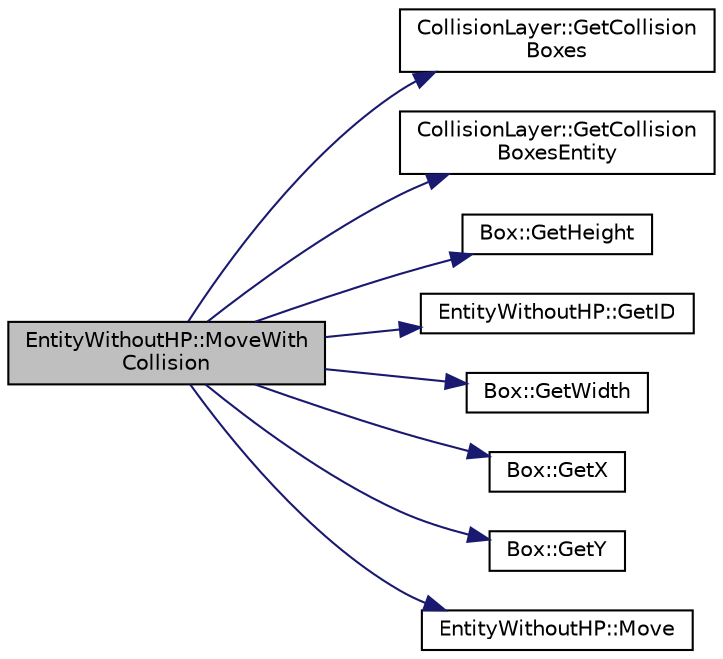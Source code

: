 digraph "EntityWithoutHP::MoveWithCollision"
{
 // LATEX_PDF_SIZE
  bgcolor="transparent";
  edge [fontname="Helvetica",fontsize="10",labelfontname="Helvetica",labelfontsize="10"];
  node [fontname="Helvetica",fontsize="10",shape=record];
  rankdir="LR";
  Node1 [label="EntityWithoutHP::MoveWith\lCollision",height=0.2,width=0.4,color="black", fillcolor="grey75", style="filled", fontcolor="black",tooltip="Déplace l'entité en vérifiant les collisions."];
  Node1 -> Node2 [color="midnightblue",fontsize="10",style="solid",fontname="Helvetica"];
  Node2 [label="CollisionLayer::GetCollision\lBoxes",height=0.2,width=0.4,color="black",URL="$classCollisionLayer.html#a620b4ce21e4699a1a067ffaa60848667",tooltip="Fonction permettant de récupérer les CollisionBox de l'objet."];
  Node1 -> Node3 [color="midnightblue",fontsize="10",style="solid",fontname="Helvetica"];
  Node3 [label="CollisionLayer::GetCollision\lBoxesEntity",height=0.2,width=0.4,color="black",URL="$classCollisionLayer.html#a88cf3f7e5b55058df61d24f199c54b5b",tooltip="Fonction permettant de récupérer les CollisionBox des entités de l'objet."];
  Node1 -> Node4 [color="midnightblue",fontsize="10",style="solid",fontname="Helvetica"];
  Node4 [label="Box::GetHeight",height=0.2,width=0.4,color="black",URL="$classBox.html#ad7d6b9ab23698fedd6637fe0a4c40fb3",tooltip="Retourne height."];
  Node1 -> Node5 [color="midnightblue",fontsize="10",style="solid",fontname="Helvetica"];
  Node5 [label="EntityWithoutHP::GetID",height=0.2,width=0.4,color="black",URL="$classEntityWithoutHP.html#a1a5d732b9f322135fbd5e5f227064b26",tooltip="Retourne l'ID de l'entité."];
  Node1 -> Node6 [color="midnightblue",fontsize="10",style="solid",fontname="Helvetica"];
  Node6 [label="Box::GetWidth",height=0.2,width=0.4,color="black",URL="$classBox.html#ac9e53c8e2f33ef5ef0a11c48f979ab04",tooltip="Retourne width."];
  Node1 -> Node7 [color="midnightblue",fontsize="10",style="solid",fontname="Helvetica"];
  Node7 [label="Box::GetX",height=0.2,width=0.4,color="black",URL="$classBox.html#ade06873a13d2d1df5eb5d2cfc2a16d29",tooltip="Retourne x."];
  Node1 -> Node8 [color="midnightblue",fontsize="10",style="solid",fontname="Helvetica"];
  Node8 [label="Box::GetY",height=0.2,width=0.4,color="black",URL="$classBox.html#af86b090508898469761c0d61c8230133",tooltip="Retourne y."];
  Node1 -> Node9 [color="midnightblue",fontsize="10",style="solid",fontname="Helvetica"];
  Node9 [label="EntityWithoutHP::Move",height=0.2,width=0.4,color="black",URL="$classEntityWithoutHP.html#a0cfc433ea705c507da7912a8e039722e",tooltip="Déplace l'entité."];
}
